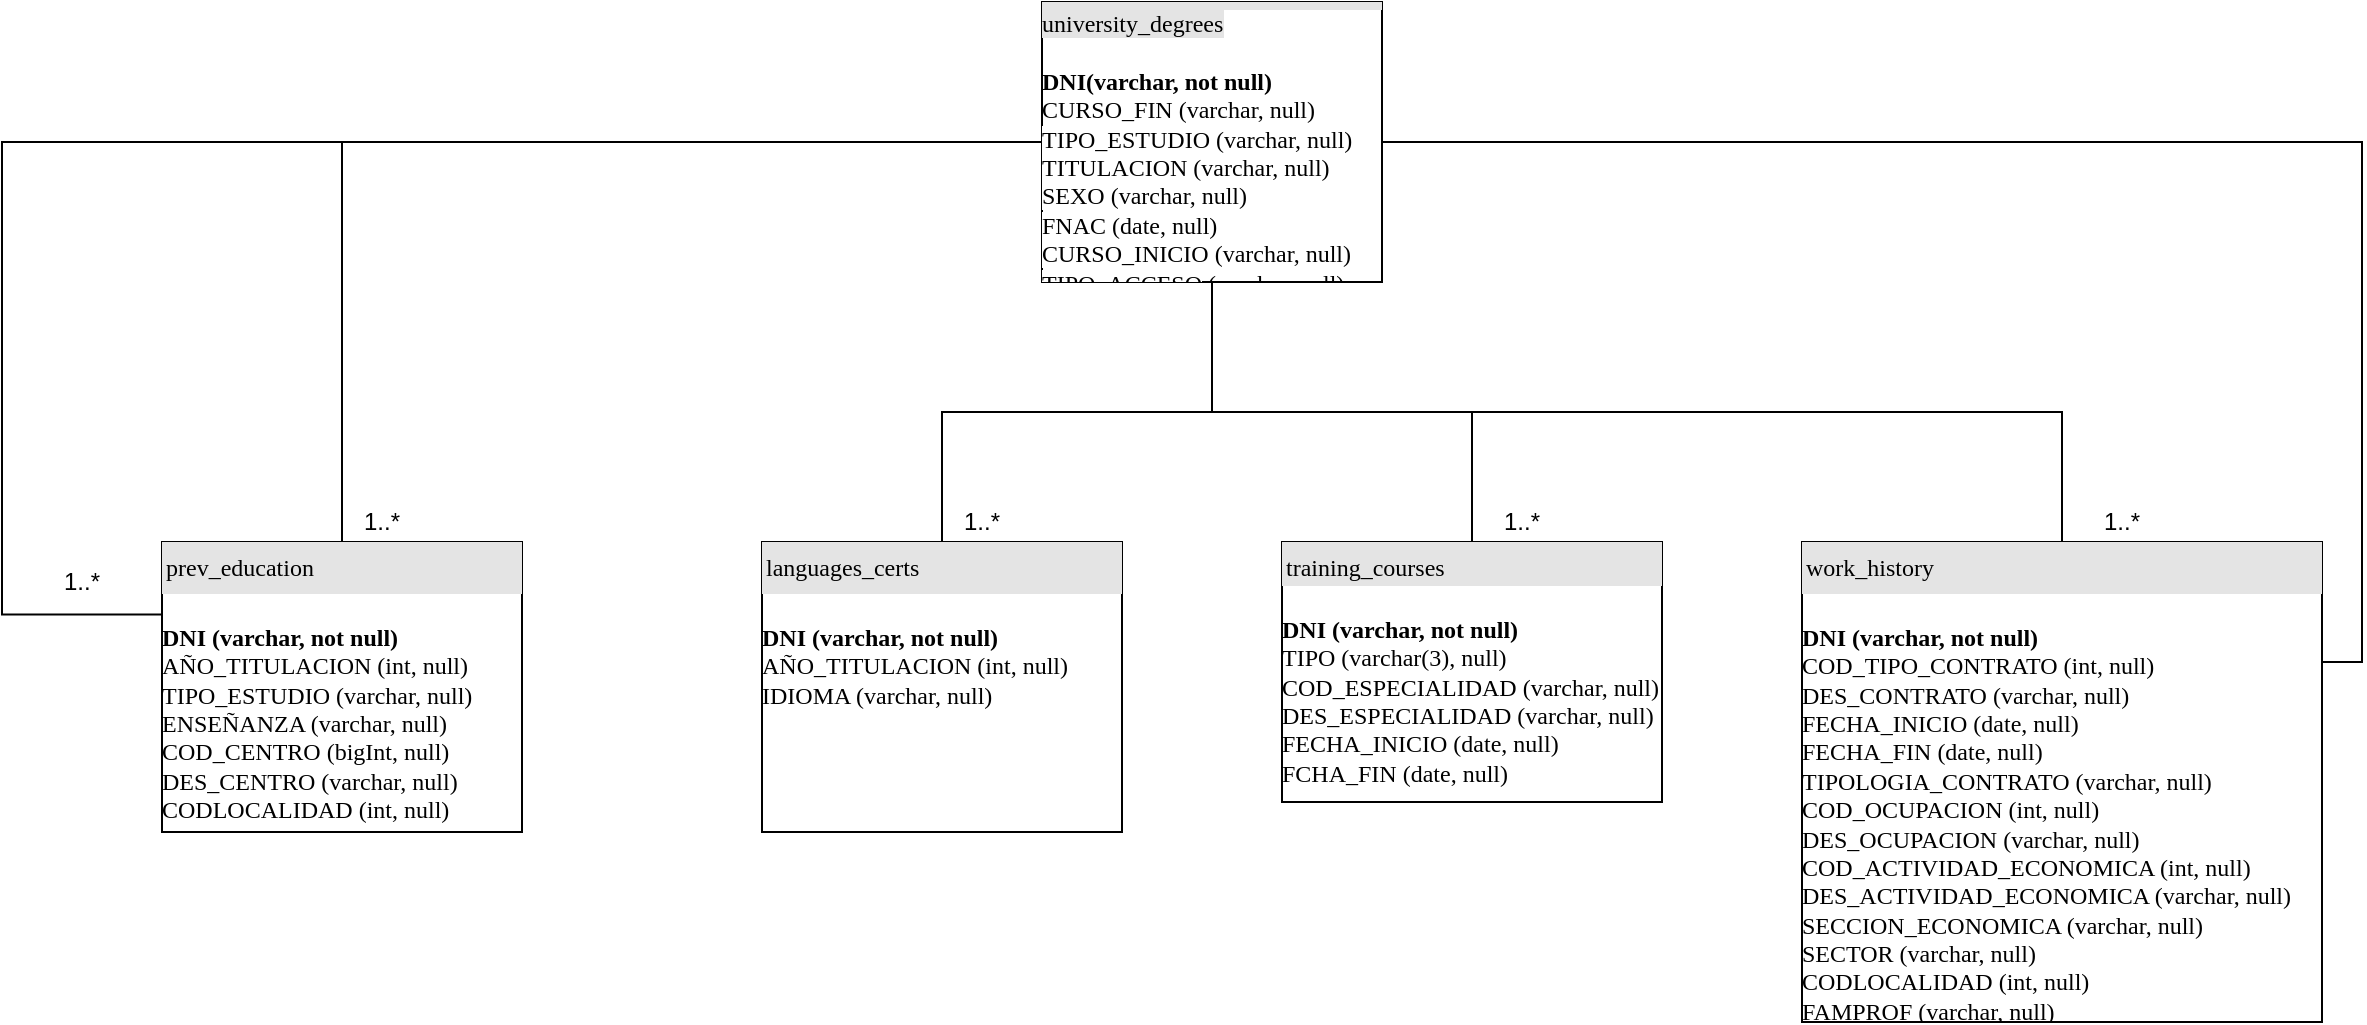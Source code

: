 <mxfile version="13.0.3" type="device"><diagram id="th2vPD4nvfDkbj8__CnR" name="Page-1"><mxGraphModel dx="2817" dy="816" grid="1" gridSize="10" guides="1" tooltips="1" connect="1" arrows="1" fold="1" page="1" pageScale="1" pageWidth="827" pageHeight="1169" math="0" shadow="0"><root><mxCell id="0"/><mxCell id="1" parent="0"/><mxCell id="dQY0H5ovFS_nm_l5qJzV-13" style="edgeStyle=orthogonalEdgeStyle;rounded=0;orthogonalLoop=1;jettySize=auto;html=1;exitX=1;exitY=0.25;exitDx=0;exitDy=0;entryX=1;entryY=0.5;entryDx=0;entryDy=0;endArrow=none;endFill=0;" edge="1" parent="1" source="dQY0H5ovFS_nm_l5qJzV-1" target="dQY0H5ovFS_nm_l5qJzV-8"><mxGeometry relative="1" as="geometry"/></mxCell><mxCell id="dQY0H5ovFS_nm_l5qJzV-1" value="&lt;div style=&quot;box-sizing: border-box ; width: 100% ; background: #e4e4e4 ; padding: 2px&quot;&gt;&lt;/div&gt;&lt;div style=&quot;box-sizing: border-box ; width: 100% ; background: #e4e4e4 ; padding: 2px&quot;&gt;work_history&lt;/div&gt;&lt;div style=&quot;box-sizing: border-box ; width: 100% ; background: #e4e4e4 ; padding: 2px&quot;&gt;&lt;table style=&quot;width: 100% ; font-size: 1em&quot; cellpadding=&quot;2&quot; cellspacing=&quot;0&quot;&gt;&lt;/table&gt;&lt;/div&gt;&lt;br&gt;&lt;div&gt;&lt;b&gt;DNI&lt;span&gt;&#9;&lt;/span&gt;(varchar, not null)&lt;/b&gt;&lt;/div&gt;&lt;div&gt;COD_TIPO_CONTRATO&lt;span&gt;&#9;&lt;/span&gt;(int, null)&lt;/div&gt;&lt;div&gt;DES_CONTRATO&lt;span&gt;&#9;&lt;/span&gt;(varchar, null)&lt;/div&gt;&lt;div&gt;FECHA_INICIO&lt;span&gt;&#9;&lt;/span&gt;(date, null)&lt;/div&gt;&lt;div&gt;FECHA_FIN&lt;span&gt;&#9;&lt;/span&gt;(date, null)&lt;/div&gt;&lt;div&gt;TIPOLOGIA_CONTRATO&lt;span&gt;&#9;&lt;/span&gt;(varchar, null)&lt;/div&gt;&lt;div&gt;COD_OCUPACION&lt;span&gt;&#9;&lt;/span&gt;(int, null)&lt;/div&gt;&lt;div&gt;DES_OCUPACION&lt;span&gt;&#9;&lt;/span&gt;(varchar, null)&lt;/div&gt;&lt;div&gt;COD_ACTIVIDAD_ECONOMICA&lt;span&gt;&#9;&lt;/span&gt;(int, null)&lt;/div&gt;&lt;div&gt;DES_ACTIVIDAD_ECONOMICA&lt;span&gt;&#9;&lt;/span&gt;(varchar, null)&lt;/div&gt;&lt;div&gt;SECCION_ECONOMICA&lt;span&gt;&#9;&lt;/span&gt;(varchar, null)&lt;/div&gt;&lt;div&gt;SECTOR&lt;span&gt;&#9;&lt;/span&gt;(varchar, null)&lt;/div&gt;&lt;div&gt;CODLOCALIDAD&lt;span&gt;&#9;&lt;/span&gt;(int, null)&lt;/div&gt;&lt;div&gt;FAMPROF (varchar, null)&lt;/div&gt;&lt;div&gt;&lt;br&gt;&lt;/div&gt;&lt;div&gt;&lt;br&gt;&lt;/div&gt;" style="verticalAlign=top;align=left;overflow=fill;html=1;rounded=0;shadow=0;comic=0;labelBackgroundColor=none;strokeWidth=1;fontFamily=Verdana;fontSize=12;" vertex="1" parent="1"><mxGeometry x="640" y="670" width="260" height="240" as="geometry"/></mxCell><mxCell id="dQY0H5ovFS_nm_l5qJzV-3" value="&lt;div style=&quot;box-sizing: border-box ; width: 100% ; background: rgb(228 , 228 , 228) ; padding: 2px&quot;&gt;&lt;/div&gt;&lt;div style=&quot;box-sizing: border-box ; width: 100% ; background: rgb(228 , 228 , 228) ; padding: 2px&quot;&gt;prev_education&lt;/div&gt;&lt;div style=&quot;box-sizing: border-box ; width: 100% ; background: rgb(228 , 228 , 228) ; padding: 2px&quot;&gt;&lt;table style=&quot;width: 100% ; font-size: 1em&quot; cellpadding=&quot;2&quot; cellspacing=&quot;0&quot;&gt;&lt;/table&gt;&lt;/div&gt;&lt;br&gt;&lt;div&gt;&lt;b&gt;DNI&lt;span&gt;&#9;&lt;/span&gt;(varchar, not null)&lt;/b&gt;&lt;/div&gt;&lt;div&gt;&lt;div&gt;AÑO_TITULACION&lt;span&gt;&#9;&lt;/span&gt;(int, null)&lt;/div&gt;&lt;div&gt;TIPO_ESTUDIO&lt;span&gt;&#9;&lt;/span&gt;(varchar, null)&lt;/div&gt;&lt;div&gt;ENSEÑANZA&lt;span&gt;&#9;&lt;/span&gt;(varchar, null)&lt;/div&gt;&lt;div&gt;&lt;span&gt;COD_CENTRO&lt;/span&gt;&lt;span&gt;&#9;&lt;/span&gt;&lt;span&gt;(bigInt, null)&lt;/span&gt;&lt;br&gt;&lt;/div&gt;&lt;div&gt;DES_CENTRO&lt;span&gt;&#9;&lt;/span&gt;(varchar, null)&lt;/div&gt;&lt;div&gt;&lt;div&gt;CODLOCALIDAD&#9;(int, null)&lt;/div&gt;&lt;/div&gt;&lt;/div&gt;&lt;div&gt;&lt;br&gt;&lt;/div&gt;" style="verticalAlign=top;align=left;overflow=fill;html=1;rounded=0;shadow=0;comic=0;labelBackgroundColor=none;strokeWidth=1;fontFamily=Verdana;fontSize=12;" vertex="1" parent="1"><mxGeometry x="-180" y="670" width="180" height="145" as="geometry"/></mxCell><mxCell id="dQY0H5ovFS_nm_l5qJzV-6" value="&lt;div style=&quot;box-sizing: border-box ; width: 100% ; background: #e4e4e4 ; padding: 2px&quot;&gt;&lt;/div&gt;&lt;div style=&quot;box-sizing: border-box ; width: 100% ; background: #e4e4e4 ; padding: 2px&quot;&gt;training_courses&lt;/div&gt;&lt;table style=&quot;width: 100% ; font-size: 1em&quot; cellpadding=&quot;2&quot; cellspacing=&quot;0&quot;&gt;&lt;tbody&gt;&lt;/tbody&gt;&lt;/table&gt;&lt;div&gt;&lt;b&gt;&lt;br&gt;&lt;/b&gt;&lt;/div&gt;&lt;div&gt;&lt;b&gt;DNI&lt;span&gt;&#9;&lt;/span&gt;(varchar, not null)&lt;/b&gt;&lt;/div&gt;&lt;div&gt;&lt;span style=&quot;color: rgba(0 , 0 , 0 , 0) ; font-family: monospace ; font-size: 0px&quot;&gt;%3CmxGraphModel%3E%3Croot%3E%3CmxCell%20id%3D%220%22%2F%3E%3CmxCell%20id%3D%221%22%20parent%3D%220%22%2F%3E%3CmxCell%20id%3D%222%22%20value%3D%22%26lt%3Bdiv%20style%3D%26quot%3Bbox-sizing%3A%20border-box%20%3B%20width%3A%20100%25%20%3B%20background%3A%20%23e4e4e4%20%3B%20padding%3A%202px%26quot%3B%26gt%3B%26lt%3B%2Fdiv%26gt%3B%26lt%3Bdiv%20style%3D%26quot%3Bbox-sizing%3A%20border-box%20%3B%20width%3A%20100%25%20%3B%20background%3A%20%23e4e4e4%20%3B%20padding%3A%202px%26quot%3B%26gt%3BHistorial_Demandas%26lt%3B%2Fdiv%26gt%3B%26lt%3Btable%20style%3D%26quot%3Bwidth%3A%20100%25%20%3B%20font-size%3A%201em%26quot%3B%20cellpadding%3D%26quot%3B2%26quot%3B%20cellspacing%3D%26quot%3B0%26quot%3B%26gt%3B%26lt%3Btbody%26gt%3B%26lt%3B%2Ftbody%26gt%3B%26lt%3B%2Ftable%26gt%3B%26lt%3Bbr%26gt%3B%26lt%3Bdiv%26gt%3B%26lt%3Bb%26gt%3BDNI%26lt%3Bspan%26gt%3B%26%239%3B%26lt%3B%2Fspan%26gt%3B(varchar%2C%20not%20null)%26lt%3B%2Fb%26gt%3B%26lt%3B%2Fdiv%26gt%3B%26lt%3Bdiv%26gt%3B%26lt%3Bdiv%26gt%3BSITUACION_ADM%26lt%3Bspan%26gt%3B%26%239%3B%26lt%3B%2Fspan%26gt%3B(varchar%2C%20null)%26lt%3B%2Fdiv%26gt%3B%26lt%3Bdiv%26gt%3BFCHA_INICIO_SITUACION_ADM%26lt%3Bspan%26gt%3B%26%239%3B%26lt%3B%2Fspan%26gt%3B(date%2C%20null)%26lt%3B%2Fdiv%26gt%3B%26lt%3Bdiv%26gt%3BCOD_CAUSA_SITUACION_ADM%26lt%3Bspan%26gt%3B%26%239%3B%26lt%3B%2Fspan%26gt%3B(int%2C%20null)%26lt%3B%2Fdiv%26gt%3B%26lt%3Bdiv%26gt%3BDES_CAUSA_SITUACION_ADM%26lt%3Bspan%26gt%3B%26%239%3B%26lt%3B%2Fspan%26gt%3B(varchar%2C%20null)%26lt%3B%2Fdiv%26gt%3B%26lt%3Bdiv%26gt%3BFECHA_INICIO_CAUSA_ADM%26lt%3Bspan%26gt%3B%26%239%3B%26lt%3B%2Fspan%26gt%3B(date%2C%20null)%26lt%3B%2Fdiv%26gt%3B%26lt%3B%2Fdiv%26gt%3B%26lt%3Bdiv%26gt%3B%26lt%3Bbr%26gt%3B%26lt%3B%2Fdiv%26gt%3B%22%20style%3D%22verticalAlign%3Dtop%3Balign%3Dleft%3Boverflow%3Dfill%3Bhtml%3D1%3Brounded%3D0%3Bshadow%3D0%3Bcomic%3D0%3BlabelBackgroundColor%3Dnone%3BstrokeWidth%3D1%3BfontFamily%3DVerdana%3BfontSize%3D12%3BfillColor%3D%23d5e8d4%3BstrokeColor%3D%2382b366%3B%22%20vertex%3D%221%22%20parent%3D%221%22%3E%3CmxGeometry%20x%3D%221768%22%20y%3D%2280%22%20width%3D%22300%22%20height%3D%22130%22%20as%3D%22geometry%22%2F%3E%3C%2FmxCell%3E%3C%2Froot%3E%3C%2FmxGraphMode&lt;/span&gt;&lt;span&gt;TIPO&lt;/span&gt;&lt;span&gt;&#9;&lt;/span&gt;&lt;span&gt;(varchar(3), null)&lt;/span&gt;&lt;/div&gt;&lt;div&gt;&lt;div&gt;COD_ESPECIALIDAD&lt;span&gt;&#9;&lt;/span&gt;(varchar, null)&lt;/div&gt;&lt;div&gt;DES_ESPECIALIDAD&lt;span&gt;&#9;&lt;/span&gt;(varchar, null)&lt;/div&gt;&lt;div&gt;FECHA_INICIO&lt;span&gt;&#9;&lt;/span&gt;(date, null)&lt;/div&gt;&lt;div&gt;FCHA_FIN (date, null)&lt;/div&gt;&lt;/div&gt;" style="verticalAlign=top;align=left;overflow=fill;html=1;rounded=0;shadow=0;comic=0;labelBackgroundColor=none;strokeWidth=1;fontFamily=Verdana;fontSize=12;" vertex="1" parent="1"><mxGeometry x="380" y="670" width="190" height="130" as="geometry"/></mxCell><mxCell id="dQY0H5ovFS_nm_l5qJzV-7" value="&lt;div style=&quot;box-sizing: border-box ; width: 100% ; background: rgb(228 , 228 , 228) ; padding: 2px&quot;&gt;&lt;/div&gt;&lt;div style=&quot;box-sizing: border-box ; width: 100% ; background: rgb(228 , 228 , 228) ; padding: 2px&quot;&gt;languages_certs&lt;/div&gt;&lt;div style=&quot;box-sizing: border-box ; width: 100% ; background: rgb(228 , 228 , 228) ; padding: 2px&quot;&gt;&lt;table style=&quot;width: 100% ; font-size: 1em&quot; cellpadding=&quot;2&quot; cellspacing=&quot;0&quot;&gt;&lt;/table&gt;&lt;/div&gt;&lt;br&gt;&lt;div&gt;&lt;b&gt;DNI&lt;span&gt;&#9;&lt;/span&gt;(varchar, not null)&lt;/b&gt;&lt;/div&gt;&lt;div&gt;&lt;div&gt;AÑO_TITULACION&lt;span&gt;&#9;&lt;/span&gt;(int, null)&lt;/div&gt;&lt;div&gt;IDIOMA&lt;span&gt;&#9;&lt;/span&gt;(varchar, null)&lt;/div&gt;&lt;div&gt;&lt;br&gt;&lt;/div&gt;&lt;/div&gt;&lt;div&gt;&lt;br&gt;&lt;/div&gt;" style="verticalAlign=top;align=left;overflow=fill;html=1;rounded=0;shadow=0;comic=0;labelBackgroundColor=none;strokeWidth=1;fontFamily=Verdana;fontSize=12;" vertex="1" parent="1"><mxGeometry x="120" y="670" width="180" height="145" as="geometry"/></mxCell><mxCell id="dQY0H5ovFS_nm_l5qJzV-9" style="edgeStyle=orthogonalEdgeStyle;rounded=0;orthogonalLoop=1;jettySize=auto;html=1;exitX=0;exitY=0.5;exitDx=0;exitDy=0;entryX=0;entryY=0.25;entryDx=0;entryDy=0;endArrow=none;endFill=0;" edge="1" parent="1" source="dQY0H5ovFS_nm_l5qJzV-8" target="dQY0H5ovFS_nm_l5qJzV-3"><mxGeometry relative="1" as="geometry"><Array as="points"><mxPoint x="-260" y="470"/><mxPoint x="-260" y="706"/></Array></mxGeometry></mxCell><mxCell id="dQY0H5ovFS_nm_l5qJzV-14" style="edgeStyle=orthogonalEdgeStyle;rounded=0;orthogonalLoop=1;jettySize=auto;html=1;exitX=0;exitY=0.5;exitDx=0;exitDy=0;endArrow=none;endFill=0;" edge="1" parent="1" source="dQY0H5ovFS_nm_l5qJzV-8" target="dQY0H5ovFS_nm_l5qJzV-3"><mxGeometry relative="1" as="geometry"/></mxCell><mxCell id="dQY0H5ovFS_nm_l5qJzV-15" style="edgeStyle=orthogonalEdgeStyle;rounded=0;orthogonalLoop=1;jettySize=auto;html=1;exitX=0.5;exitY=1;exitDx=0;exitDy=0;entryX=0.5;entryY=0;entryDx=0;entryDy=0;endArrow=none;endFill=0;" edge="1" parent="1" source="dQY0H5ovFS_nm_l5qJzV-8" target="dQY0H5ovFS_nm_l5qJzV-7"><mxGeometry relative="1" as="geometry"/></mxCell><mxCell id="dQY0H5ovFS_nm_l5qJzV-16" style="edgeStyle=orthogonalEdgeStyle;rounded=0;orthogonalLoop=1;jettySize=auto;html=1;exitX=0.5;exitY=1;exitDx=0;exitDy=0;entryX=0.5;entryY=0;entryDx=0;entryDy=0;endArrow=none;endFill=0;" edge="1" parent="1" source="dQY0H5ovFS_nm_l5qJzV-8" target="dQY0H5ovFS_nm_l5qJzV-6"><mxGeometry relative="1" as="geometry"/></mxCell><mxCell id="dQY0H5ovFS_nm_l5qJzV-17" style="edgeStyle=orthogonalEdgeStyle;rounded=0;orthogonalLoop=1;jettySize=auto;html=1;exitX=0.5;exitY=1;exitDx=0;exitDy=0;endArrow=none;endFill=0;" edge="1" parent="1" source="dQY0H5ovFS_nm_l5qJzV-8" target="dQY0H5ovFS_nm_l5qJzV-1"><mxGeometry relative="1" as="geometry"/></mxCell><mxCell id="dQY0H5ovFS_nm_l5qJzV-8" value="&lt;div style=&quot;box-sizing: border-box ; width: 100% ; background: rgb(228 , 228 , 228) ; padding: 2px&quot;&gt;&lt;/div&gt;&lt;span style=&quot;background-color: rgb(228 , 228 , 228)&quot;&gt;university_degrees&lt;br&gt;&lt;/span&gt;&lt;b&gt;&lt;br&gt;DNI(varchar, not null)&lt;/b&gt;&lt;br&gt;CURSO_FIN (varchar, null)&lt;span&gt;&lt;/span&gt;&lt;table style=&quot;width: 100%&quot; cellpadding=&quot;2&quot; cellspacing=&quot;0&quot;&gt;&lt;/table&gt;&lt;span style=&quot;text-align: right ; background-color: rgb(255 , 255 , 255)&quot;&gt;TIPO_ESTUDIO&lt;/span&gt;&lt;span&gt;&amp;nbsp;(varchar, null)&lt;br&gt;&lt;/span&gt;&lt;span style=&quot;text-align: right ; background-color: rgb(255 , 255 , 255)&quot;&gt;TITULACION&lt;/span&gt;&amp;nbsp;(varchar, null)&lt;br&gt;&lt;table style=&quot;width: 100%&quot; cellpadding=&quot;2&quot; cellspacing=&quot;0&quot;&gt;&lt;/table&gt;&lt;span style=&quot;text-align: right ; background-color: rgb(255 , 255 , 255)&quot;&gt;SEXO&lt;/span&gt;&amp;nbsp;(varchar, null)&lt;span&gt;&lt;/span&gt;&lt;table style=&quot;width: 100%&quot; cellpadding=&quot;2&quot; cellspacing=&quot;0&quot;&gt;&lt;/table&gt;&lt;span style=&quot;text-align: right ; background-color: rgb(255 , 255 , 255)&quot;&gt;FNAC&lt;/span&gt;&amp;nbsp;(date, null)&lt;span&gt;&lt;/span&gt;&amp;nbsp;&lt;table style=&quot;width: 100%&quot; cellpadding=&quot;2&quot; cellspacing=&quot;0&quot;&gt;&lt;/table&gt;&lt;span style=&quot;text-align: right ; background-color: rgb(255 , 255 , 255)&quot;&gt;CURSO_INICIO&lt;/span&gt;&amp;nbsp;(varchar, null)&lt;span&gt;&lt;/span&gt;&lt;table style=&quot;width: 100%&quot; cellpadding=&quot;2&quot; cellspacing=&quot;0&quot;&gt;&lt;/table&gt;&lt;span style=&quot;text-align: right ; background-color: rgb(255 , 255 , 255)&quot;&gt;TIPO_ACCESO&lt;/span&gt;&amp;nbsp;(varchar, null)&lt;table cellpadding=&quot;2&quot; cellspacing=&quot;0&quot; style=&quot;width: 280px&quot;&gt;&lt;/table&gt;&lt;br&gt;&lt;span&gt;&lt;/span&gt;&lt;table style=&quot;width: 100%&quot; cellpadding=&quot;2&quot; cellspacing=&quot;0&quot;&gt;&lt;/table&gt;&lt;table style=&quot;width: 100%&quot; cellpadding=&quot;2&quot; cellspacing=&quot;0&quot;&gt;&lt;/table&gt;&lt;table style=&quot;width: 100% ; font-size: 1em&quot; cellpadding=&quot;2&quot; cellspacing=&quot;0&quot;&gt;&lt;tbody&gt;&lt;tr&gt;&lt;td&gt;&lt;br&gt;&lt;/td&gt;&lt;td&gt;&lt;br&gt;&lt;/td&gt;&lt;/tr&gt;&lt;/tbody&gt;&lt;/table&gt;" style="verticalAlign=top;align=left;overflow=fill;html=1;rounded=0;shadow=0;comic=0;labelBackgroundColor=none;strokeWidth=1;fontFamily=Verdana;fontSize=12;" vertex="1" parent="1"><mxGeometry x="260" y="400" width="170" height="140" as="geometry"/></mxCell><mxCell id="dQY0H5ovFS_nm_l5qJzV-20" value="1..*" style="text;html=1;strokeColor=none;fillColor=none;align=center;verticalAlign=middle;whiteSpace=wrap;rounded=0;" vertex="1" parent="1"><mxGeometry x="-240" y="680" width="40" height="20" as="geometry"/></mxCell><mxCell id="dQY0H5ovFS_nm_l5qJzV-23" value="1..*" style="text;html=1;strokeColor=none;fillColor=none;align=center;verticalAlign=middle;whiteSpace=wrap;rounded=0;" vertex="1" parent="1"><mxGeometry x="-90" y="650" width="40" height="20" as="geometry"/></mxCell><mxCell id="dQY0H5ovFS_nm_l5qJzV-24" value="1..*" style="text;html=1;strokeColor=none;fillColor=none;align=center;verticalAlign=middle;whiteSpace=wrap;rounded=0;" vertex="1" parent="1"><mxGeometry x="210" y="650" width="40" height="20" as="geometry"/></mxCell><mxCell id="dQY0H5ovFS_nm_l5qJzV-26" value="1..*" style="text;html=1;strokeColor=none;fillColor=none;align=center;verticalAlign=middle;whiteSpace=wrap;rounded=0;" vertex="1" parent="1"><mxGeometry x="480" y="650" width="40" height="20" as="geometry"/></mxCell><mxCell id="dQY0H5ovFS_nm_l5qJzV-27" value="1..*" style="text;html=1;strokeColor=none;fillColor=none;align=center;verticalAlign=middle;whiteSpace=wrap;rounded=0;" vertex="1" parent="1"><mxGeometry x="780" y="650" width="40" height="20" as="geometry"/></mxCell></root></mxGraphModel></diagram></mxfile>